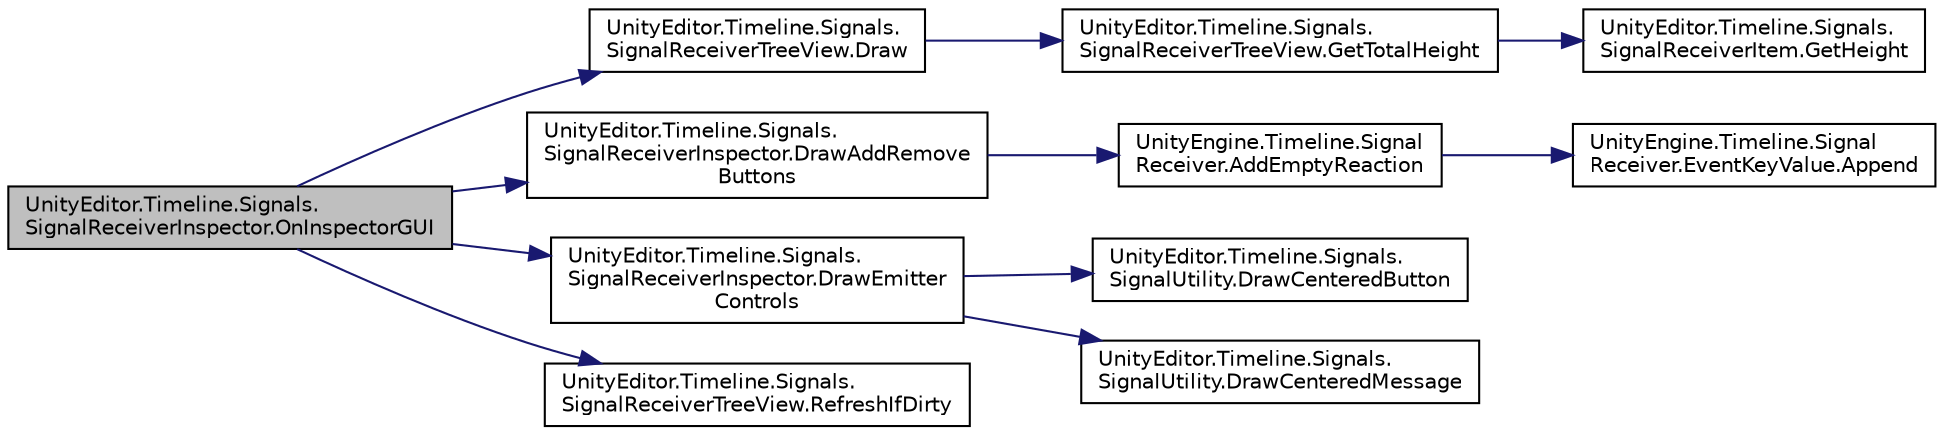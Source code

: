 digraph "UnityEditor.Timeline.Signals.SignalReceiverInspector.OnInspectorGUI"
{
 // LATEX_PDF_SIZE
  edge [fontname="Helvetica",fontsize="10",labelfontname="Helvetica",labelfontsize="10"];
  node [fontname="Helvetica",fontsize="10",shape=record];
  rankdir="LR";
  Node1 [label="UnityEditor.Timeline.Signals.\lSignalReceiverInspector.OnInspectorGUI",height=0.2,width=0.4,color="black", fillcolor="grey75", style="filled", fontcolor="black",tooltip=" "];
  Node1 -> Node2 [color="midnightblue",fontsize="10",style="solid",fontname="Helvetica"];
  Node2 [label="UnityEditor.Timeline.Signals.\lSignalReceiverTreeView.Draw",height=0.2,width=0.4,color="black", fillcolor="white", style="filled",URL="$class_unity_editor_1_1_timeline_1_1_signals_1_1_signal_receiver_tree_view.html#a80d91af8b228cf0df25351661823261a",tooltip=" "];
  Node2 -> Node3 [color="midnightblue",fontsize="10",style="solid",fontname="Helvetica"];
  Node3 [label="UnityEditor.Timeline.Signals.\lSignalReceiverTreeView.GetTotalHeight",height=0.2,width=0.4,color="black", fillcolor="white", style="filled",URL="$class_unity_editor_1_1_timeline_1_1_signals_1_1_signal_receiver_tree_view.html#a9b113e399787eafb3c539d02cfb0c14d",tooltip=" "];
  Node3 -> Node4 [color="midnightblue",fontsize="10",style="solid",fontname="Helvetica"];
  Node4 [label="UnityEditor.Timeline.Signals.\lSignalReceiverItem.GetHeight",height=0.2,width=0.4,color="black", fillcolor="white", style="filled",URL="$class_unity_editor_1_1_timeline_1_1_signals_1_1_signal_receiver_item.html#afab36a940f64f8d0a8db28b5c27b4722",tooltip=" "];
  Node1 -> Node5 [color="midnightblue",fontsize="10",style="solid",fontname="Helvetica"];
  Node5 [label="UnityEditor.Timeline.Signals.\lSignalReceiverInspector.DrawAddRemove\lButtons",height=0.2,width=0.4,color="black", fillcolor="white", style="filled",URL="$class_unity_editor_1_1_timeline_1_1_signals_1_1_signal_receiver_inspector.html#a3f9fb60f8ab566c5f5fdfec5b71faf85",tooltip=" "];
  Node5 -> Node6 [color="midnightblue",fontsize="10",style="solid",fontname="Helvetica"];
  Node6 [label="UnityEngine.Timeline.Signal\lReceiver.AddEmptyReaction",height=0.2,width=0.4,color="black", fillcolor="white", style="filled",URL="$class_unity_engine_1_1_timeline_1_1_signal_receiver.html#abb432062d379652308282ce4bdb85458",tooltip="Appends a null SignalAsset with a reaction specified by the UnityEvent."];
  Node6 -> Node7 [color="midnightblue",fontsize="10",style="solid",fontname="Helvetica"];
  Node7 [label="UnityEngine.Timeline.Signal\lReceiver.EventKeyValue.Append",height=0.2,width=0.4,color="black", fillcolor="white", style="filled",URL="$class_unity_engine_1_1_timeline_1_1_signal_receiver_1_1_event_key_value.html#ac0d9294d498ac79affa3a2de177996d8",tooltip=" "];
  Node1 -> Node8 [color="midnightblue",fontsize="10",style="solid",fontname="Helvetica"];
  Node8 [label="UnityEditor.Timeline.Signals.\lSignalReceiverInspector.DrawEmitter\lControls",height=0.2,width=0.4,color="black", fillcolor="white", style="filled",URL="$class_unity_editor_1_1_timeline_1_1_signals_1_1_signal_receiver_inspector.html#a53932026a70653055ecfd04794ba5e19",tooltip=" "];
  Node8 -> Node9 [color="midnightblue",fontsize="10",style="solid",fontname="Helvetica"];
  Node9 [label="UnityEditor.Timeline.Signals.\lSignalUtility.DrawCenteredButton",height=0.2,width=0.4,color="black", fillcolor="white", style="filled",URL="$class_unity_editor_1_1_timeline_1_1_signals_1_1_signal_utility.html#acaab023f8cfec29556403e3ad4066d41",tooltip=" "];
  Node8 -> Node10 [color="midnightblue",fontsize="10",style="solid",fontname="Helvetica"];
  Node10 [label="UnityEditor.Timeline.Signals.\lSignalUtility.DrawCenteredMessage",height=0.2,width=0.4,color="black", fillcolor="white", style="filled",URL="$class_unity_editor_1_1_timeline_1_1_signals_1_1_signal_utility.html#ac78643addefb5d72ceee836f03db453e",tooltip=" "];
  Node1 -> Node11 [color="midnightblue",fontsize="10",style="solid",fontname="Helvetica"];
  Node11 [label="UnityEditor.Timeline.Signals.\lSignalReceiverTreeView.RefreshIfDirty",height=0.2,width=0.4,color="black", fillcolor="white", style="filled",URL="$class_unity_editor_1_1_timeline_1_1_signals_1_1_signal_receiver_tree_view.html#aa4ab4eb04b99ba64d3e1a020ea55c4c9",tooltip=" "];
}
